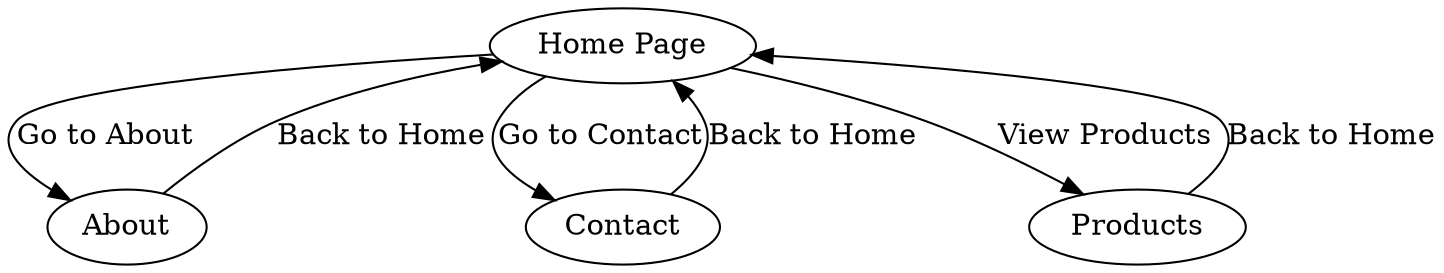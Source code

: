 digraph G {
    node1 [label="Home Page"];
    node2 [label="About"];
    node3 [label="Contact"];
    node4 [label="Products"];

    node1 -> node2 [label="Go to About"];
    node1 -> node3 [label="Go to Contact"];
    node1 -> node4 [label="View Products"];

    node2 -> node1 [label="Back to Home"];
    node3 -> node1 [label="Back to Home"];
    node4 -> node1 [label="Back to Home"];
}
